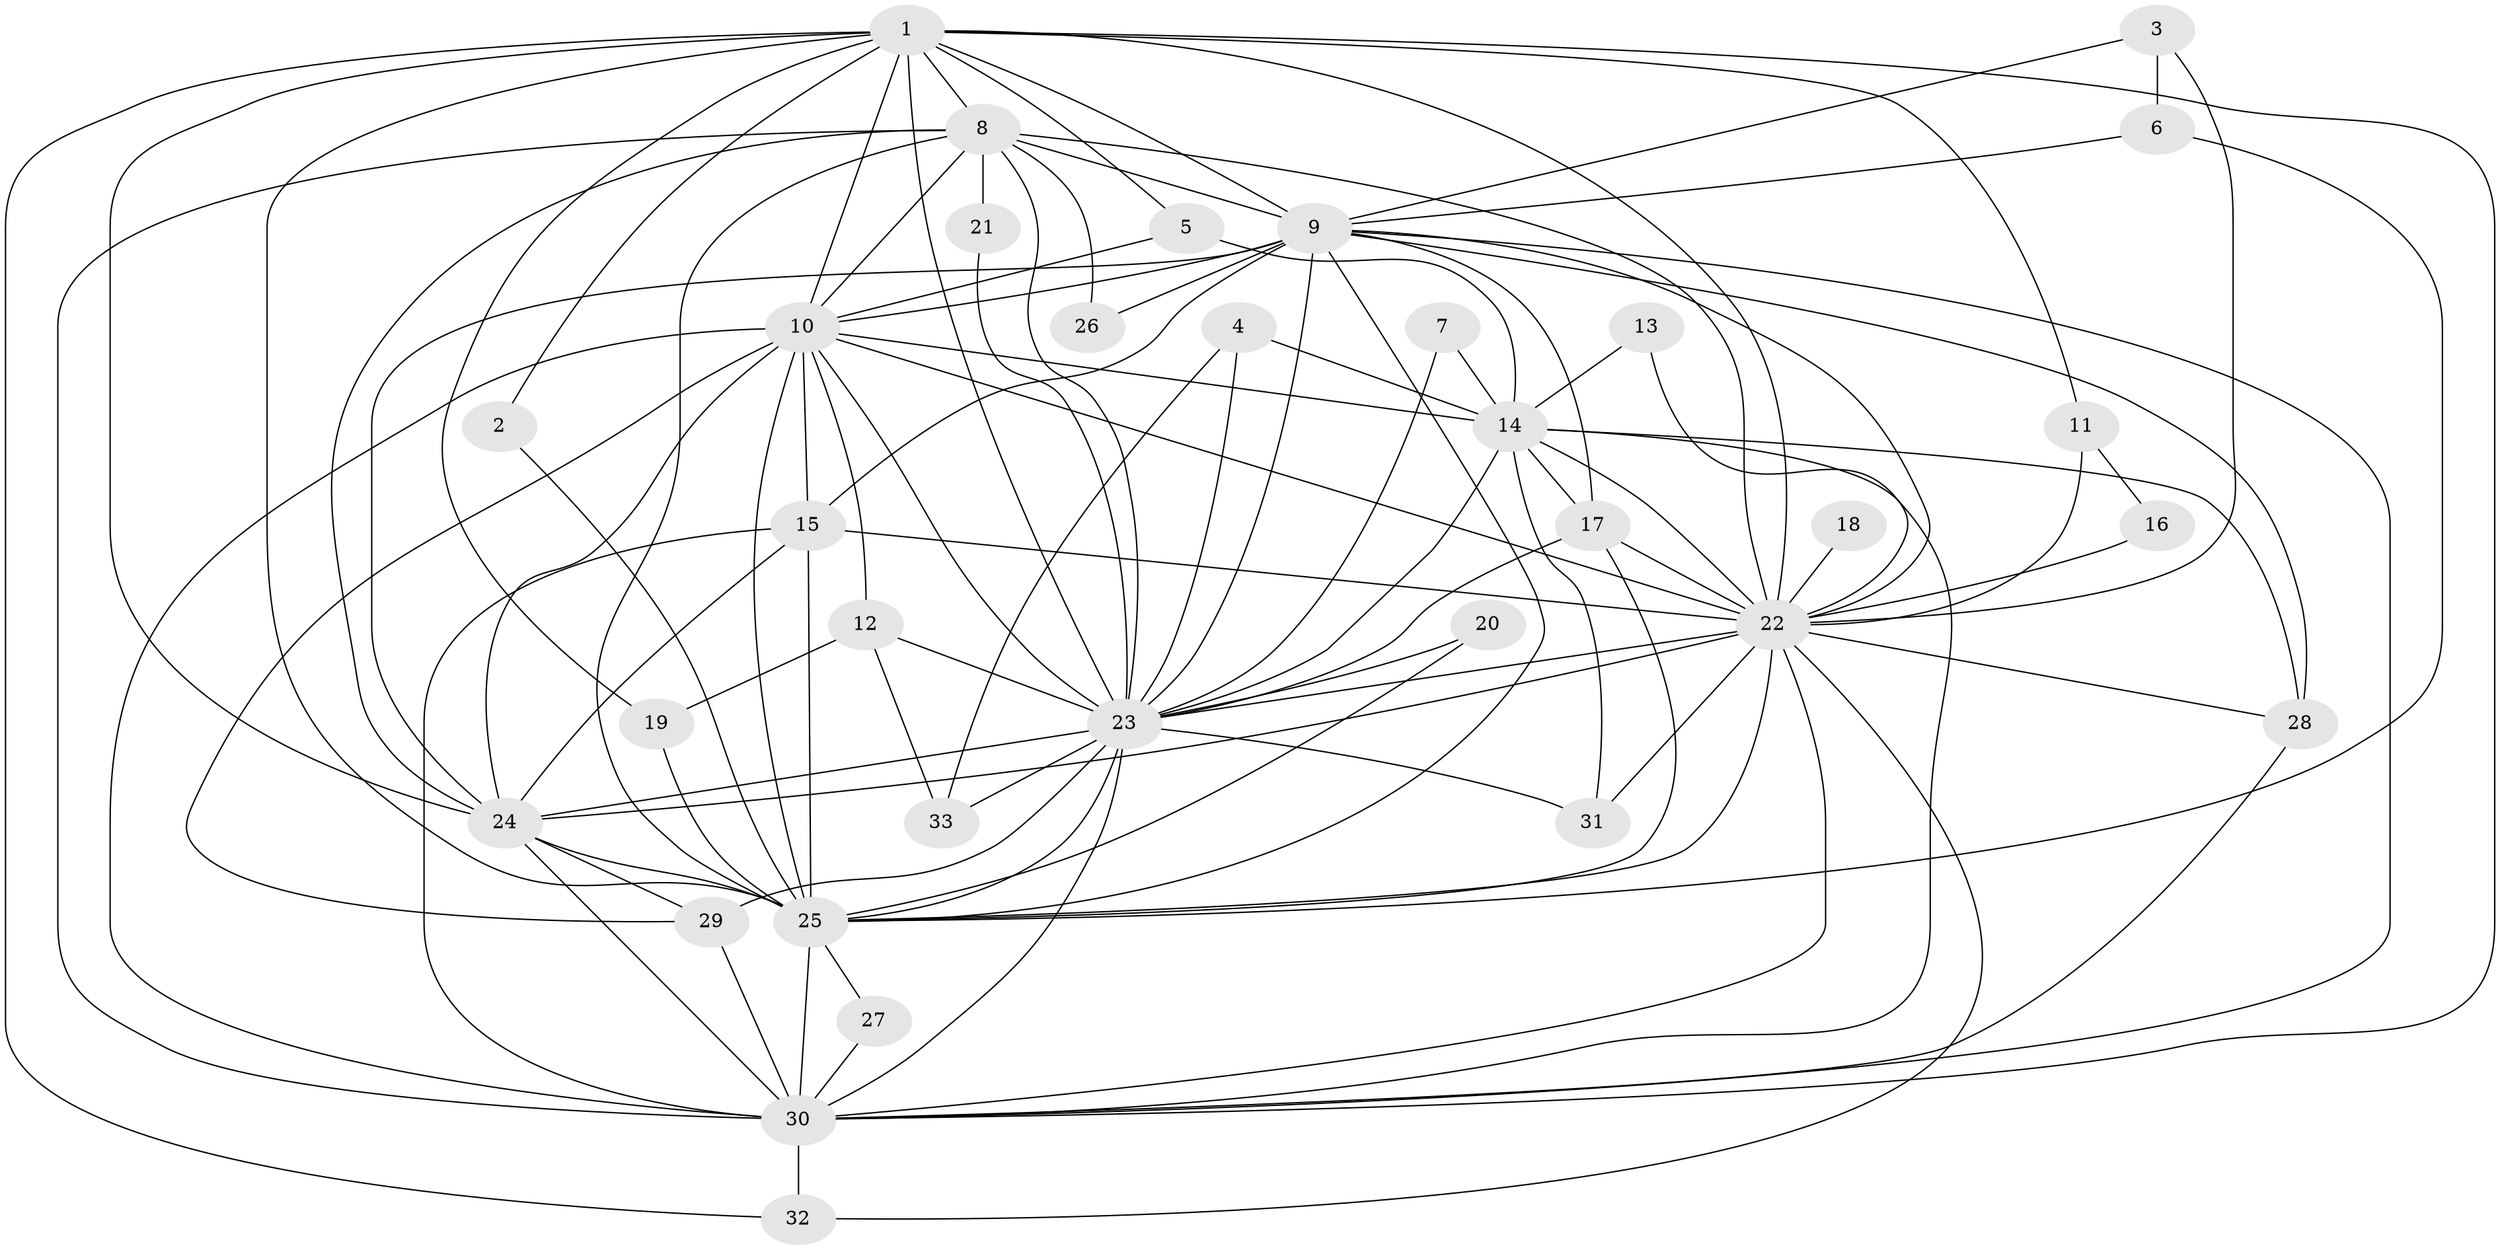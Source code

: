 // original degree distribution, {15: 0.045454545454545456, 12: 0.015151515151515152, 25: 0.015151515151515152, 9: 0.030303030303030304, 17: 0.015151515151515152, 19: 0.015151515151515152, 24: 0.015151515151515152, 11: 0.015151515151515152, 3: 0.24242424242424243, 6: 0.015151515151515152, 4: 0.07575757575757576, 2: 0.48484848484848486, 5: 0.015151515151515152}
// Generated by graph-tools (version 1.1) at 2025/49/03/09/25 03:49:30]
// undirected, 33 vertices, 102 edges
graph export_dot {
graph [start="1"]
  node [color=gray90,style=filled];
  1;
  2;
  3;
  4;
  5;
  6;
  7;
  8;
  9;
  10;
  11;
  12;
  13;
  14;
  15;
  16;
  17;
  18;
  19;
  20;
  21;
  22;
  23;
  24;
  25;
  26;
  27;
  28;
  29;
  30;
  31;
  32;
  33;
  1 -- 2 [weight=1.0];
  1 -- 5 [weight=1.0];
  1 -- 8 [weight=2.0];
  1 -- 9 [weight=2.0];
  1 -- 10 [weight=3.0];
  1 -- 11 [weight=1.0];
  1 -- 19 [weight=1.0];
  1 -- 22 [weight=2.0];
  1 -- 23 [weight=2.0];
  1 -- 24 [weight=2.0];
  1 -- 25 [weight=2.0];
  1 -- 30 [weight=2.0];
  1 -- 32 [weight=1.0];
  2 -- 25 [weight=1.0];
  3 -- 6 [weight=1.0];
  3 -- 9 [weight=1.0];
  3 -- 22 [weight=1.0];
  4 -- 14 [weight=1.0];
  4 -- 23 [weight=1.0];
  4 -- 33 [weight=1.0];
  5 -- 10 [weight=1.0];
  5 -- 14 [weight=1.0];
  6 -- 9 [weight=1.0];
  6 -- 25 [weight=1.0];
  7 -- 14 [weight=1.0];
  7 -- 23 [weight=1.0];
  8 -- 9 [weight=1.0];
  8 -- 10 [weight=1.0];
  8 -- 21 [weight=1.0];
  8 -- 22 [weight=1.0];
  8 -- 23 [weight=1.0];
  8 -- 24 [weight=1.0];
  8 -- 25 [weight=1.0];
  8 -- 26 [weight=1.0];
  8 -- 30 [weight=2.0];
  9 -- 10 [weight=1.0];
  9 -- 15 [weight=1.0];
  9 -- 17 [weight=1.0];
  9 -- 22 [weight=1.0];
  9 -- 23 [weight=1.0];
  9 -- 24 [weight=1.0];
  9 -- 25 [weight=1.0];
  9 -- 26 [weight=1.0];
  9 -- 28 [weight=1.0];
  9 -- 30 [weight=1.0];
  10 -- 12 [weight=1.0];
  10 -- 14 [weight=1.0];
  10 -- 15 [weight=1.0];
  10 -- 22 [weight=1.0];
  10 -- 23 [weight=1.0];
  10 -- 24 [weight=1.0];
  10 -- 25 [weight=1.0];
  10 -- 29 [weight=1.0];
  10 -- 30 [weight=1.0];
  11 -- 16 [weight=1.0];
  11 -- 22 [weight=2.0];
  12 -- 19 [weight=1.0];
  12 -- 23 [weight=3.0];
  12 -- 33 [weight=1.0];
  13 -- 14 [weight=1.0];
  13 -- 22 [weight=1.0];
  14 -- 17 [weight=1.0];
  14 -- 22 [weight=2.0];
  14 -- 23 [weight=2.0];
  14 -- 28 [weight=1.0];
  14 -- 30 [weight=1.0];
  14 -- 31 [weight=1.0];
  15 -- 22 [weight=1.0];
  15 -- 24 [weight=1.0];
  15 -- 25 [weight=1.0];
  15 -- 30 [weight=1.0];
  16 -- 22 [weight=1.0];
  17 -- 22 [weight=1.0];
  17 -- 23 [weight=1.0];
  17 -- 25 [weight=1.0];
  18 -- 22 [weight=1.0];
  19 -- 25 [weight=1.0];
  20 -- 23 [weight=1.0];
  20 -- 25 [weight=1.0];
  21 -- 23 [weight=1.0];
  22 -- 23 [weight=1.0];
  22 -- 24 [weight=1.0];
  22 -- 25 [weight=1.0];
  22 -- 28 [weight=1.0];
  22 -- 30 [weight=1.0];
  22 -- 31 [weight=1.0];
  22 -- 32 [weight=1.0];
  23 -- 24 [weight=1.0];
  23 -- 25 [weight=1.0];
  23 -- 29 [weight=1.0];
  23 -- 30 [weight=1.0];
  23 -- 31 [weight=1.0];
  23 -- 33 [weight=1.0];
  24 -- 25 [weight=1.0];
  24 -- 29 [weight=1.0];
  24 -- 30 [weight=2.0];
  25 -- 27 [weight=1.0];
  25 -- 30 [weight=2.0];
  27 -- 30 [weight=1.0];
  28 -- 30 [weight=1.0];
  29 -- 30 [weight=2.0];
  30 -- 32 [weight=1.0];
}
